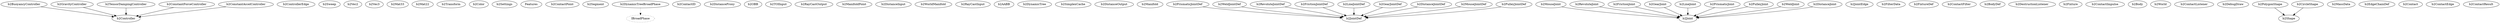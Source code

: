 //GraphVis .dot file show class inheritance
strict digraph classes {
graph [URL=""];
Box2D_Dynamics_Controllers_b2BuoyancyController [label="b2BuoyancyController"] [URL="Box2D/Dynamics/Controllers/b2BuoyancyController.html"];
Box2D_Dynamics_Controllers_b2BuoyancyController->Box2D_Dynamics_Controllers_b2Controller;
Box2D_Dynamics_Controllers_b2GravityController [label="b2GravityController"] [URL="Box2D/Dynamics/Controllers/b2GravityController.html"];
Box2D_Dynamics_Controllers_b2GravityController->Box2D_Dynamics_Controllers_b2Controller;
Box2D_Dynamics_Controllers_b2TensorDampingController [label="b2TensorDampingController"] [URL="Box2D/Dynamics/Controllers/b2TensorDampingController.html"];
Box2D_Dynamics_Controllers_b2TensorDampingController->Box2D_Dynamics_Controllers_b2Controller;
Box2D_Dynamics_Controllers_b2ConstantForceController [label="b2ConstantForceController"] [URL="Box2D/Dynamics/Controllers/b2ConstantForceController.html"];
Box2D_Dynamics_Controllers_b2ConstantForceController->Box2D_Dynamics_Controllers_b2Controller;
Box2D_Dynamics_Controllers_b2Controller [label="b2Controller"] [URL="Box2D/Dynamics/Controllers/b2Controller.html"];
Box2D_Dynamics_Controllers_b2ConstantAccelController [label="b2ConstantAccelController"] [URL="Box2D/Dynamics/Controllers/b2ConstantAccelController.html"];
Box2D_Dynamics_Controllers_b2ConstantAccelController->Box2D_Dynamics_Controllers_b2Controller;
Box2D_Dynamics_Controllers_b2ControllerEdge [label="b2ControllerEdge"] [URL="Box2D/Dynamics/Controllers/b2ControllerEdge.html"];
Box2D_Common_Math_b2Sweep [label="b2Sweep"] [URL="Box2D/Common/Math/b2Sweep.html"];
Box2D_Common_Math_b2Vec2 [label="b2Vec2"] [URL="Box2D/Common/Math/b2Vec2.html"];
Box2D_Common_Math_b2Vec3 [label="b2Vec3"] [URL="Box2D/Common/Math/b2Vec3.html"];
Box2D_Common_Math_b2Mat33 [label="b2Mat33"] [URL="Box2D/Common/Math/b2Mat33.html"];
Box2D_Common_Math_b2Mat22 [label="b2Mat22"] [URL="Box2D/Common/Math/b2Mat22.html"];
Box2D_Common_Math_b2Transform [label="b2Transform"] [URL="Box2D/Common/Math/b2Transform.html"];
Box2D_Common_b2Color [label="b2Color"] [URL="Box2D/Common/b2Color.html"];
Box2D_Common_b2Settings [label="b2Settings"] [URL="Box2D/Common/b2Settings.html"];
Box2D_Collision_Features [label="Features"] [URL="Box2D/Collision/Features.html"];
Box2D_Collision_b2ContactPoint [label="b2ContactPoint"] [URL="Box2D/Collision/b2ContactPoint.html"];
Box2D_Collision_b2Segment [label="b2Segment"] [URL="Box2D/Collision/b2Segment.html"];
Box2D_Collision_IBroadPhase [label="IBroadPhase"] [URL="Box2D/Collision/IBroadPhase.html"] [style=dotted];
Box2D_Collision_b2ContactID [label="b2ContactID"] [URL="Box2D/Collision/b2ContactID.html"];
Box2D_Collision_b2DistanceProxy [label="b2DistanceProxy"] [URL="Box2D/Collision/b2DistanceProxy.html"];
Box2D_Collision_b2OBB [label="b2OBB"] [URL="Box2D/Collision/b2OBB.html"];
Box2D_Collision_b2TOIInput [label="b2TOIInput"] [URL="Box2D/Collision/b2TOIInput.html"];
Box2D_Collision_b2RayCastOutput [label="b2RayCastOutput"] [URL="Box2D/Collision/b2RayCastOutput.html"];
Box2D_Collision_b2ManifoldPoint [label="b2ManifoldPoint"] [URL="Box2D/Collision/b2ManifoldPoint.html"];
Box2D_Collision_b2DistanceInput [label="b2DistanceInput"] [URL="Box2D/Collision/b2DistanceInput.html"];
Box2D_Collision_b2WorldManifold [label="b2WorldManifold"] [URL="Box2D/Collision/b2WorldManifold.html"];
Box2D_Collision_b2DynamicTreeBroadPhase [label="b2DynamicTreeBroadPhase"] [URL="Box2D/Collision/b2DynamicTreeBroadPhase.html"];
Box2D_Collision_b2DynamicTreeBroadPhase->Box2D_Collision_IBroadPhase [style=dotted];
Box2D_Collision_b2RayCastInput [label="b2RayCastInput"] [URL="Box2D/Collision/b2RayCastInput.html"];
Box2D_Collision_b2AABB [label="b2AABB"] [URL="Box2D/Collision/b2AABB.html"];
Box2D_Collision_b2DynamicTree [label="b2DynamicTree"] [URL="Box2D/Collision/b2DynamicTree.html"];
Box2D_Collision_b2SimplexCache [label="b2SimplexCache"] [URL="Box2D/Collision/b2SimplexCache.html"];
Box2D_Collision_b2DistanceOutput [label="b2DistanceOutput"] [URL="Box2D/Collision/b2DistanceOutput.html"];
Box2D_Collision_b2Manifold [label="b2Manifold"] [URL="Box2D/Collision/b2Manifold.html"];
Box2D_Dynamics_Joints_b2PrismaticJointDef [label="b2PrismaticJointDef"] [URL="Box2D/Dynamics/Joints/b2PrismaticJointDef.html"];
Box2D_Dynamics_Joints_b2PrismaticJointDef->Box2D_Dynamics_Joints_b2JointDef;
Box2D_Dynamics_Joints_b2MouseJoint [label="b2MouseJoint"] [URL="Box2D/Dynamics/Joints/b2MouseJoint.html"];
Box2D_Dynamics_Joints_b2MouseJoint->Box2D_Dynamics_Joints_b2Joint;
Box2D_Dynamics_Joints_b2RevoluteJoint [label="b2RevoluteJoint"] [URL="Box2D/Dynamics/Joints/b2RevoluteJoint.html"];
Box2D_Dynamics_Joints_b2RevoluteJoint->Box2D_Dynamics_Joints_b2Joint;
Box2D_Dynamics_Joints_b2FrictionJoint [label="b2FrictionJoint"] [URL="Box2D/Dynamics/Joints/b2FrictionJoint.html"];
Box2D_Dynamics_Joints_b2FrictionJoint->Box2D_Dynamics_Joints_b2Joint;
Box2D_Dynamics_Joints_b2WeldJointDef [label="b2WeldJointDef"] [URL="Box2D/Dynamics/Joints/b2WeldJointDef.html"];
Box2D_Dynamics_Joints_b2WeldJointDef->Box2D_Dynamics_Joints_b2JointDef;
Box2D_Dynamics_Joints_b2GearJoint [label="b2GearJoint"] [URL="Box2D/Dynamics/Joints/b2GearJoint.html"];
Box2D_Dynamics_Joints_b2GearJoint->Box2D_Dynamics_Joints_b2Joint;
Box2D_Dynamics_Joints_b2RevoluteJointDef [label="b2RevoluteJointDef"] [URL="Box2D/Dynamics/Joints/b2RevoluteJointDef.html"];
Box2D_Dynamics_Joints_b2RevoluteJointDef->Box2D_Dynamics_Joints_b2JointDef;
Box2D_Dynamics_Joints_b2LineJoint [label="b2LineJoint"] [URL="Box2D/Dynamics/Joints/b2LineJoint.html"];
Box2D_Dynamics_Joints_b2LineJoint->Box2D_Dynamics_Joints_b2Joint;
Box2D_Dynamics_Joints_b2FrictionJointDef [label="b2FrictionJointDef"] [URL="Box2D/Dynamics/Joints/b2FrictionJointDef.html"];
Box2D_Dynamics_Joints_b2FrictionJointDef->Box2D_Dynamics_Joints_b2JointDef;
Box2D_Dynamics_Joints_b2PrismaticJoint [label="b2PrismaticJoint"] [URL="Box2D/Dynamics/Joints/b2PrismaticJoint.html"];
Box2D_Dynamics_Joints_b2PrismaticJoint->Box2D_Dynamics_Joints_b2Joint;
Box2D_Dynamics_Joints_b2LineJointDef [label="b2LineJointDef"] [URL="Box2D/Dynamics/Joints/b2LineJointDef.html"];
Box2D_Dynamics_Joints_b2LineJointDef->Box2D_Dynamics_Joints_b2JointDef;
Box2D_Dynamics_Joints_b2PulleyJoint [label="b2PulleyJoint"] [URL="Box2D/Dynamics/Joints/b2PulleyJoint.html"];
Box2D_Dynamics_Joints_b2PulleyJoint->Box2D_Dynamics_Joints_b2Joint;
Box2D_Dynamics_Joints_b2JointEdge [label="b2JointEdge"] [URL="Box2D/Dynamics/Joints/b2JointEdge.html"];
Box2D_Dynamics_Joints_b2GearJointDef [label="b2GearJointDef"] [URL="Box2D/Dynamics/Joints/b2GearJointDef.html"];
Box2D_Dynamics_Joints_b2GearJointDef->Box2D_Dynamics_Joints_b2JointDef;
Box2D_Dynamics_Joints_b2DistanceJointDef [label="b2DistanceJointDef"] [URL="Box2D/Dynamics/Joints/b2DistanceJointDef.html"];
Box2D_Dynamics_Joints_b2DistanceJointDef->Box2D_Dynamics_Joints_b2JointDef;
Box2D_Dynamics_Joints_b2MouseJointDef [label="b2MouseJointDef"] [URL="Box2D/Dynamics/Joints/b2MouseJointDef.html"];
Box2D_Dynamics_Joints_b2MouseJointDef->Box2D_Dynamics_Joints_b2JointDef;
Box2D_Dynamics_Joints_b2Joint [label="b2Joint"] [URL="Box2D/Dynamics/Joints/b2Joint.html"];
Box2D_Dynamics_Joints_b2PulleyJointDef [label="b2PulleyJointDef"] [URL="Box2D/Dynamics/Joints/b2PulleyJointDef.html"];
Box2D_Dynamics_Joints_b2PulleyJointDef->Box2D_Dynamics_Joints_b2JointDef;
Box2D_Dynamics_Joints_b2WeldJoint [label="b2WeldJoint"] [URL="Box2D/Dynamics/Joints/b2WeldJoint.html"];
Box2D_Dynamics_Joints_b2WeldJoint->Box2D_Dynamics_Joints_b2Joint;
Box2D_Dynamics_Joints_b2DistanceJoint [label="b2DistanceJoint"] [URL="Box2D/Dynamics/Joints/b2DistanceJoint.html"];
Box2D_Dynamics_Joints_b2DistanceJoint->Box2D_Dynamics_Joints_b2Joint;
Box2D_Dynamics_Joints_b2JointDef [label="b2JointDef"] [URL="Box2D/Dynamics/Joints/b2JointDef.html"];
Box2D_Dynamics_b2FilterData [label="b2FilterData"] [URL="Box2D/Dynamics/b2FilterData.html"];
Box2D_Dynamics_b2FixtureDef [label="b2FixtureDef"] [URL="Box2D/Dynamics/b2FixtureDef.html"];
Box2D_Dynamics_b2ContactFilter [label="b2ContactFilter"] [URL="Box2D/Dynamics/b2ContactFilter.html"];
Box2D_Dynamics_b2BodyDef [label="b2BodyDef"] [URL="Box2D/Dynamics/b2BodyDef.html"];
Box2D_Dynamics_b2DestructionListener [label="b2DestructionListener"] [URL="Box2D/Dynamics/b2DestructionListener.html"];
Box2D_Dynamics_b2Fixture [label="b2Fixture"] [URL="Box2D/Dynamics/b2Fixture.html"];
Box2D_Dynamics_b2ContactImpulse [label="b2ContactImpulse"] [URL="Box2D/Dynamics/b2ContactImpulse.html"];
Box2D_Dynamics_b2Body [label="b2Body"] [URL="Box2D/Dynamics/b2Body.html"];
Box2D_Dynamics_b2World [label="b2World"] [URL="Box2D/Dynamics/b2World.html"];
Box2D_Dynamics_b2ContactListener [label="b2ContactListener"] [URL="Box2D/Dynamics/b2ContactListener.html"];
Box2D_Dynamics_b2DebugDraw [label="b2DebugDraw"] [URL="Box2D/Dynamics/b2DebugDraw.html"];
Box2D_Collision_Shapes_b2Shape [label="b2Shape"] [URL="Box2D/Collision/Shapes/b2Shape.html"];
Box2D_Collision_Shapes_b2PolygonShape [label="b2PolygonShape"] [URL="Box2D/Collision/Shapes/b2PolygonShape.html"];
Box2D_Collision_Shapes_b2PolygonShape->Box2D_Collision_Shapes_b2Shape;
Box2D_Collision_Shapes_b2MassData [label="b2MassData"] [URL="Box2D/Collision/Shapes/b2MassData.html"];
Box2D_Collision_Shapes_b2CircleShape [label="b2CircleShape"] [URL="Box2D/Collision/Shapes/b2CircleShape.html"];
Box2D_Collision_Shapes_b2CircleShape->Box2D_Collision_Shapes_b2Shape;
Box2D_Collision_Shapes_b2EdgeChainDef [label="b2EdgeChainDef"] [URL="Box2D/Collision/Shapes/b2EdgeChainDef.html"];
Box2D_Dynamics_Contacts_b2Contact [label="b2Contact"] [URL="Box2D/Dynamics/Contacts/b2Contact.html"];
Box2D_Dynamics_Contacts_b2ContactEdge [label="b2ContactEdge"] [URL="Box2D/Dynamics/Contacts/b2ContactEdge.html"];
Box2D_Dynamics_Contacts_b2ContactResult [label="b2ContactResult"] [URL="Box2D/Dynamics/Contacts/b2ContactResult.html"];
}
